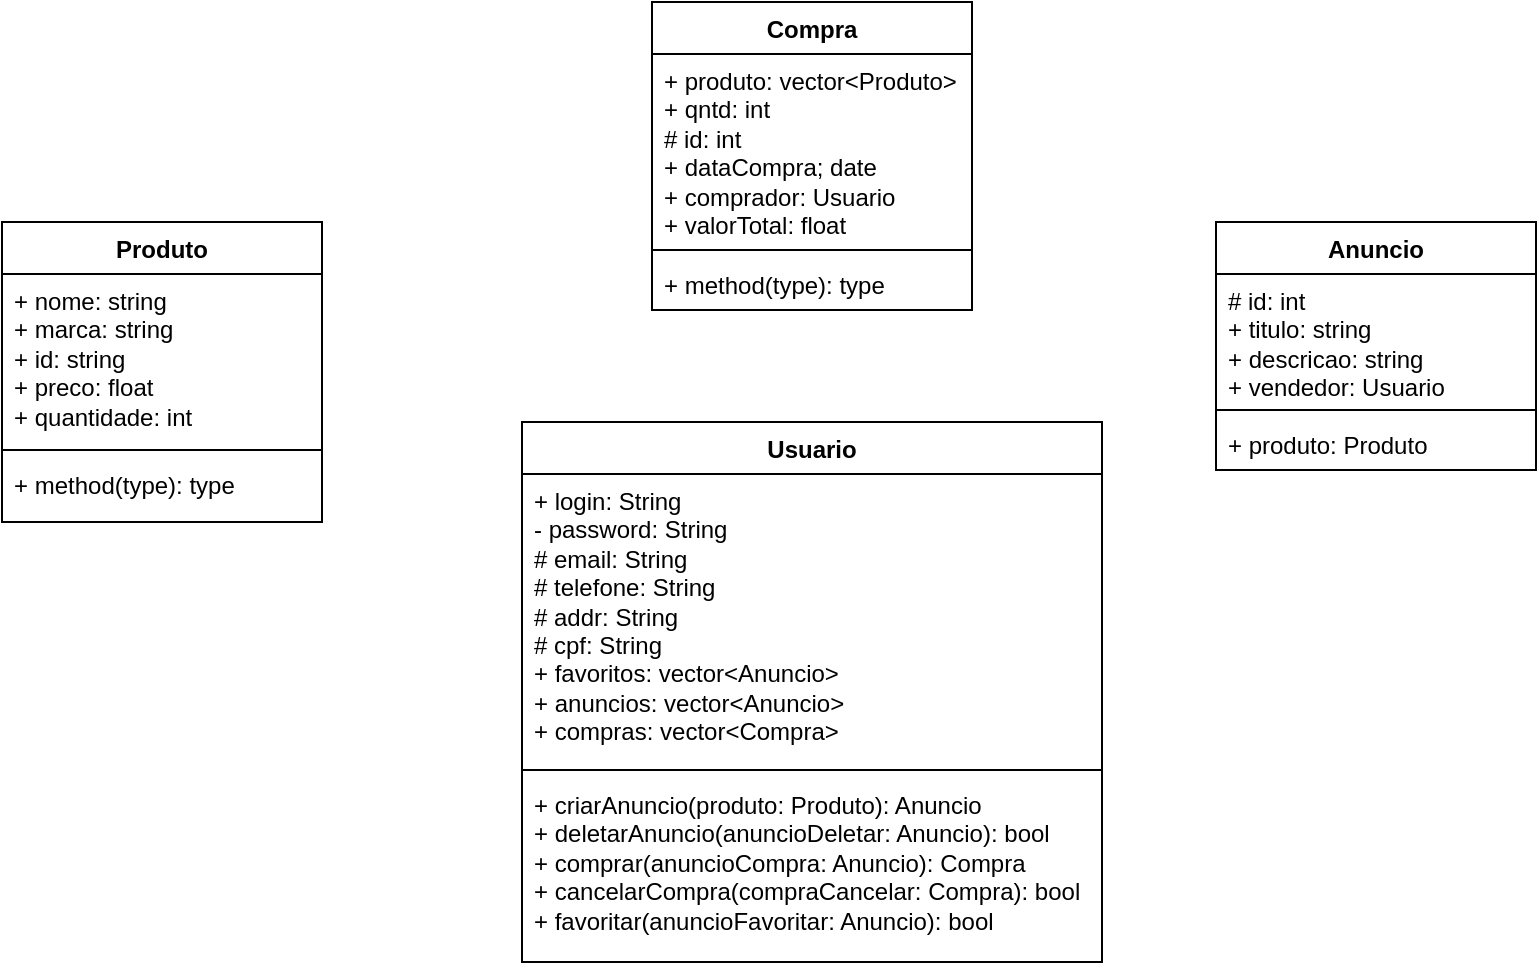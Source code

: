 <mxfile version="24.5.4" type="github">
  <diagram name="Página-1" id="XBrTxbTauC1JcintBT35">
    <mxGraphModel dx="1434" dy="780" grid="1" gridSize="10" guides="1" tooltips="1" connect="1" arrows="1" fold="1" page="1" pageScale="1" pageWidth="827" pageHeight="1169" math="0" shadow="0">
      <root>
        <mxCell id="0" />
        <mxCell id="1" parent="0" />
        <mxCell id="ssOAzaT7IolKMRtA22Cj-1" value="Compra" style="swimlane;fontStyle=1;align=center;verticalAlign=top;childLayout=stackLayout;horizontal=1;startSize=26;horizontalStack=0;resizeParent=1;resizeParentMax=0;resizeLast=0;collapsible=1;marginBottom=0;whiteSpace=wrap;html=1;" vertex="1" parent="1">
          <mxGeometry x="385" y="370" width="160" height="154" as="geometry" />
        </mxCell>
        <mxCell id="ssOAzaT7IolKMRtA22Cj-2" value="+ produto: vector&amp;lt;Produto&amp;gt;&lt;div&gt;+ qntd: int&lt;/div&gt;&lt;div&gt;# id: int&lt;/div&gt;&lt;div&gt;+ dataCompra; date&lt;/div&gt;&lt;div&gt;+ comprador: Usuario&lt;/div&gt;&lt;div&gt;+ valorTotal: float&lt;/div&gt;&lt;div&gt;&lt;br&gt;&lt;/div&gt;" style="text;strokeColor=none;fillColor=none;align=left;verticalAlign=top;spacingLeft=4;spacingRight=4;overflow=hidden;rotatable=0;points=[[0,0.5],[1,0.5]];portConstraint=eastwest;whiteSpace=wrap;html=1;" vertex="1" parent="ssOAzaT7IolKMRtA22Cj-1">
          <mxGeometry y="26" width="160" height="94" as="geometry" />
        </mxCell>
        <mxCell id="ssOAzaT7IolKMRtA22Cj-3" value="" style="line;strokeWidth=1;fillColor=none;align=left;verticalAlign=middle;spacingTop=-1;spacingLeft=3;spacingRight=3;rotatable=0;labelPosition=right;points=[];portConstraint=eastwest;strokeColor=inherit;" vertex="1" parent="ssOAzaT7IolKMRtA22Cj-1">
          <mxGeometry y="120" width="160" height="8" as="geometry" />
        </mxCell>
        <mxCell id="ssOAzaT7IolKMRtA22Cj-4" value="+ method(type): type" style="text;strokeColor=none;fillColor=none;align=left;verticalAlign=top;spacingLeft=4;spacingRight=4;overflow=hidden;rotatable=0;points=[[0,0.5],[1,0.5]];portConstraint=eastwest;whiteSpace=wrap;html=1;" vertex="1" parent="ssOAzaT7IolKMRtA22Cj-1">
          <mxGeometry y="128" width="160" height="26" as="geometry" />
        </mxCell>
        <mxCell id="ssOAzaT7IolKMRtA22Cj-5" value="Usuario" style="swimlane;fontStyle=1;align=center;verticalAlign=top;childLayout=stackLayout;horizontal=1;startSize=26;horizontalStack=0;resizeParent=1;resizeParentMax=0;resizeLast=0;collapsible=1;marginBottom=0;whiteSpace=wrap;html=1;" vertex="1" parent="1">
          <mxGeometry x="320" y="580" width="290" height="270" as="geometry" />
        </mxCell>
        <mxCell id="ssOAzaT7IolKMRtA22Cj-6" value="+ login: String&lt;div&gt;- password: String&lt;/div&gt;&lt;div&gt;# email: String&lt;/div&gt;&lt;div&gt;# telefone: String&lt;/div&gt;&lt;div&gt;# addr: String&lt;/div&gt;&lt;div&gt;# cpf: String&lt;/div&gt;&lt;div&gt;+ favoritos:&lt;span style=&quot;background-color: initial;&quot;&gt;&amp;nbsp;vector&amp;lt;Anuncio&amp;gt;&lt;/span&gt;&lt;/div&gt;&lt;div&gt;+ anuncios: vector&amp;lt;Anuncio&amp;gt;&lt;/div&gt;&lt;div&gt;+ compras: vector&amp;lt;Compra&amp;gt;&lt;/div&gt;&lt;div&gt;&lt;br&gt;&lt;/div&gt;" style="text;strokeColor=none;fillColor=none;align=left;verticalAlign=top;spacingLeft=4;spacingRight=4;overflow=hidden;rotatable=0;points=[[0,0.5],[1,0.5]];portConstraint=eastwest;whiteSpace=wrap;html=1;" vertex="1" parent="ssOAzaT7IolKMRtA22Cj-5">
          <mxGeometry y="26" width="290" height="144" as="geometry" />
        </mxCell>
        <mxCell id="ssOAzaT7IolKMRtA22Cj-7" value="" style="line;strokeWidth=1;fillColor=none;align=left;verticalAlign=middle;spacingTop=-1;spacingLeft=3;spacingRight=3;rotatable=0;labelPosition=right;points=[];portConstraint=eastwest;strokeColor=inherit;" vertex="1" parent="ssOAzaT7IolKMRtA22Cj-5">
          <mxGeometry y="170" width="290" height="8" as="geometry" />
        </mxCell>
        <mxCell id="ssOAzaT7IolKMRtA22Cj-8" value="+ criarAnuncio(produto: Produto): Anuncio&lt;div&gt;+ deletarAnuncio(anuncioDeletar: Anuncio): bool&lt;/div&gt;&lt;div&gt;+ comprar(anuncioCompra: Anuncio): Compra&lt;/div&gt;&lt;div&gt;+ cancelarCompra(compraCancelar: Compra): bool&lt;/div&gt;&lt;div&gt;+ favoritar(anuncioFavoritar: Anuncio): bool&lt;/div&gt;&lt;div&gt;&lt;br&gt;&lt;/div&gt;" style="text;strokeColor=none;fillColor=none;align=left;verticalAlign=top;spacingLeft=4;spacingRight=4;overflow=hidden;rotatable=0;points=[[0,0.5],[1,0.5]];portConstraint=eastwest;whiteSpace=wrap;html=1;" vertex="1" parent="ssOAzaT7IolKMRtA22Cj-5">
          <mxGeometry y="178" width="290" height="92" as="geometry" />
        </mxCell>
        <mxCell id="ssOAzaT7IolKMRtA22Cj-9" value="Anuncio" style="swimlane;fontStyle=1;align=center;verticalAlign=top;childLayout=stackLayout;horizontal=1;startSize=26;horizontalStack=0;resizeParent=1;resizeParentMax=0;resizeLast=0;collapsible=1;marginBottom=0;whiteSpace=wrap;html=1;" vertex="1" parent="1">
          <mxGeometry x="667" y="480" width="160" height="124" as="geometry" />
        </mxCell>
        <mxCell id="ssOAzaT7IolKMRtA22Cj-10" value="&lt;div&gt;# id: int&lt;/div&gt;&lt;div&gt;+ titulo: string&lt;/div&gt;&lt;div&gt;+ descricao: string&lt;/div&gt;&lt;div&gt;+ vendedor: Usuario&lt;/div&gt;" style="text;strokeColor=none;fillColor=none;align=left;verticalAlign=top;spacingLeft=4;spacingRight=4;overflow=hidden;rotatable=0;points=[[0,0.5],[1,0.5]];portConstraint=eastwest;whiteSpace=wrap;html=1;" vertex="1" parent="ssOAzaT7IolKMRtA22Cj-9">
          <mxGeometry y="26" width="160" height="64" as="geometry" />
        </mxCell>
        <mxCell id="ssOAzaT7IolKMRtA22Cj-11" value="" style="line;strokeWidth=1;fillColor=none;align=left;verticalAlign=middle;spacingTop=-1;spacingLeft=3;spacingRight=3;rotatable=0;labelPosition=right;points=[];portConstraint=eastwest;strokeColor=inherit;" vertex="1" parent="ssOAzaT7IolKMRtA22Cj-9">
          <mxGeometry y="90" width="160" height="8" as="geometry" />
        </mxCell>
        <mxCell id="ssOAzaT7IolKMRtA22Cj-12" value="+ produto: Produto&lt;div&gt;&lt;br&gt;&lt;/div&gt;" style="text;strokeColor=none;fillColor=none;align=left;verticalAlign=top;spacingLeft=4;spacingRight=4;overflow=hidden;rotatable=0;points=[[0,0.5],[1,0.5]];portConstraint=eastwest;whiteSpace=wrap;html=1;" vertex="1" parent="ssOAzaT7IolKMRtA22Cj-9">
          <mxGeometry y="98" width="160" height="26" as="geometry" />
        </mxCell>
        <mxCell id="ssOAzaT7IolKMRtA22Cj-13" value="Produto&lt;div&gt;&lt;br&gt;&lt;/div&gt;" style="swimlane;fontStyle=1;align=center;verticalAlign=top;childLayout=stackLayout;horizontal=1;startSize=26;horizontalStack=0;resizeParent=1;resizeParentMax=0;resizeLast=0;collapsible=1;marginBottom=0;whiteSpace=wrap;html=1;" vertex="1" parent="1">
          <mxGeometry x="60" y="480" width="160" height="150" as="geometry" />
        </mxCell>
        <mxCell id="ssOAzaT7IolKMRtA22Cj-14" value="+ nome: string&lt;div&gt;+ marca: string&lt;/div&gt;&lt;div&gt;+ id: string&lt;/div&gt;&lt;div&gt;+ preco: float&lt;/div&gt;&lt;div&gt;+ quantidade: int&lt;/div&gt;" style="text;strokeColor=none;fillColor=none;align=left;verticalAlign=top;spacingLeft=4;spacingRight=4;overflow=hidden;rotatable=0;points=[[0,0.5],[1,0.5]];portConstraint=eastwest;whiteSpace=wrap;html=1;" vertex="1" parent="ssOAzaT7IolKMRtA22Cj-13">
          <mxGeometry y="26" width="160" height="84" as="geometry" />
        </mxCell>
        <mxCell id="ssOAzaT7IolKMRtA22Cj-15" value="" style="line;strokeWidth=1;fillColor=none;align=left;verticalAlign=middle;spacingTop=-1;spacingLeft=3;spacingRight=3;rotatable=0;labelPosition=right;points=[];portConstraint=eastwest;strokeColor=inherit;" vertex="1" parent="ssOAzaT7IolKMRtA22Cj-13">
          <mxGeometry y="110" width="160" height="8" as="geometry" />
        </mxCell>
        <mxCell id="ssOAzaT7IolKMRtA22Cj-16" value="+ method(type): type" style="text;strokeColor=none;fillColor=none;align=left;verticalAlign=top;spacingLeft=4;spacingRight=4;overflow=hidden;rotatable=0;points=[[0,0.5],[1,0.5]];portConstraint=eastwest;whiteSpace=wrap;html=1;" vertex="1" parent="ssOAzaT7IolKMRtA22Cj-13">
          <mxGeometry y="118" width="160" height="32" as="geometry" />
        </mxCell>
      </root>
    </mxGraphModel>
  </diagram>
</mxfile>
